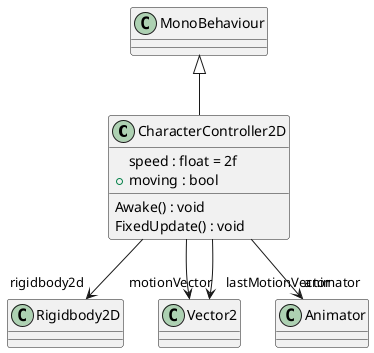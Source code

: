 @startuml
class CharacterController2D {
    speed : float = 2f
    + moving : bool
    Awake() : void
    FixedUpdate() : void
}
MonoBehaviour <|-- CharacterController2D
CharacterController2D --> "rigidbody2d" Rigidbody2D
CharacterController2D --> "motionVector" Vector2
CharacterController2D --> "lastMotionVector" Vector2
CharacterController2D --> "animator" Animator
@enduml
